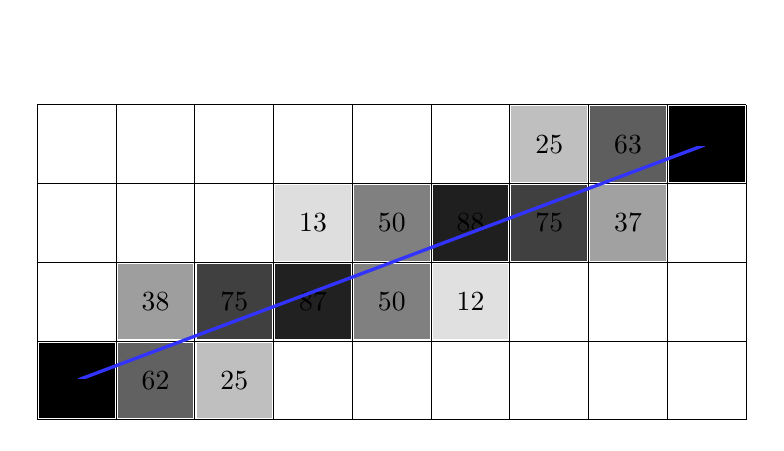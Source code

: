 ﻿\tikzstyle{arrow} = [->,>=latex,thick]
\begin{tikzpicture}[scale=1]

\def\xmax{8}
\def\ymax{3}
\pgfmathsetmacro\xmaxplus{int(\xmax +1)}
\pgfmathsetmacro\ymaxplus{int(\ymax +1)}

\newcommand{\pixel}[3]{\fill[black!#3] (#1-0.48,#2-0.48) rectangle ++(0.96,0.96);}

\newcommand{\cross}[3]{
\draw[black,very thick] (#1-0.2,#2)--++(0.4,0);
\draw[black,very thick] (#1,#2-0.2)--++(0,0.4);
\node[black, below right] at (#1,#2) {#3};
}

\draw[thin,xshift=-0.5cm,yshift=-0.5cm] (0,0) grid (\xmaxplus,\ymaxplus);

%\draw[arrow,thick] (0,0)--(\xmax+1,0) node[right]{$i$};
%\draw[arrow,thick] (0,0)--(0,\ymax+1) node[above]{$j$};

% \foreach \x in {0,...,\xmax}{
%     \node[below] at (\x,-0.5) {\tiny $\x$};
% }
% \foreach \y in {0,...,\ymax}{
%     \node[left] at (-0.5,\y) {\tiny $\y$};
% }

% Pixel of the segments from (0,0) to (a,b)
\pgfmathsetmacro\a{\xmax}
\pgfmathsetmacro\b{\ymax}

\foreach \i in {0,...,\a}{

  \pgfmathsetmacro\y{\i*\b/\a};
  \pgfmathtruncatemacro\j{int(\y)};

  \pgfmathtruncatemacro\l{ round(100*(\y-\j) };  
  \pgfmathtruncatemacro\ll{100-\l};  

  \pixel{\i}{\j}{\ll};
  \pixel{\i}{\j+1}{\l};

} 

\pgfmathsetmacro\aa{\a-1}
\foreach \i in {1,...,\aa}{

  \pgfmathsetmacro\y{\i*\b/\a};
  \pgfmathtruncatemacro\j{int(\y)};

  \pgfmathtruncatemacro\l{int(round(100*(\y-\j)))};  
  \pgfmathtruncatemacro\ll{100-\l};  

  \node at (\i,\j) {\ll};  % pourcentage
  \node at (\i,\j+1) {\l};
} 



% Rk : the "-0.01" is because round(0.5)=1 and we want round(0.5)=0

\draw[blue!80, very thick] (0,0) -- (\a,\b);

\cross{0}{0}{$P_1$};
\cross{\a}{\b}{$P_2$};

% 
% \draw[dashed, blue] (4,-0.5) -- (4,2) -- (-0.5,2);
% \draw[arrow,<-,blue] (4.25,1.9) to[bend left] ++(2,-0.5) node[right]{pixel (4,2)};
% \fill[blue] (4,2) circle (0.1);

\end{tikzpicture}